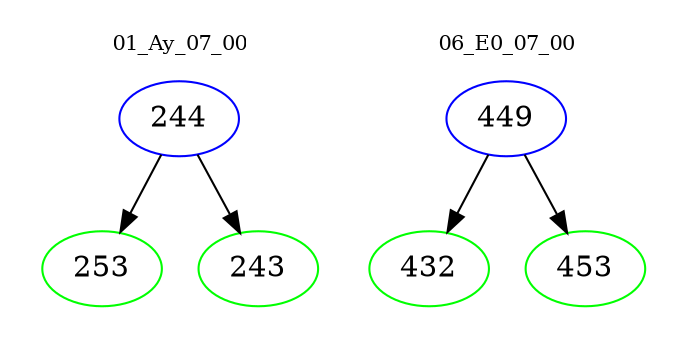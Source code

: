 digraph{
subgraph cluster_0 {
color = white
label = "01_Ay_07_00";
fontsize=10;
T0_244 [label="244", color="blue"]
T0_244 -> T0_253 [color="black"]
T0_253 [label="253", color="green"]
T0_244 -> T0_243 [color="black"]
T0_243 [label="243", color="green"]
}
subgraph cluster_1 {
color = white
label = "06_E0_07_00";
fontsize=10;
T1_449 [label="449", color="blue"]
T1_449 -> T1_432 [color="black"]
T1_432 [label="432", color="green"]
T1_449 -> T1_453 [color="black"]
T1_453 [label="453", color="green"]
}
}
